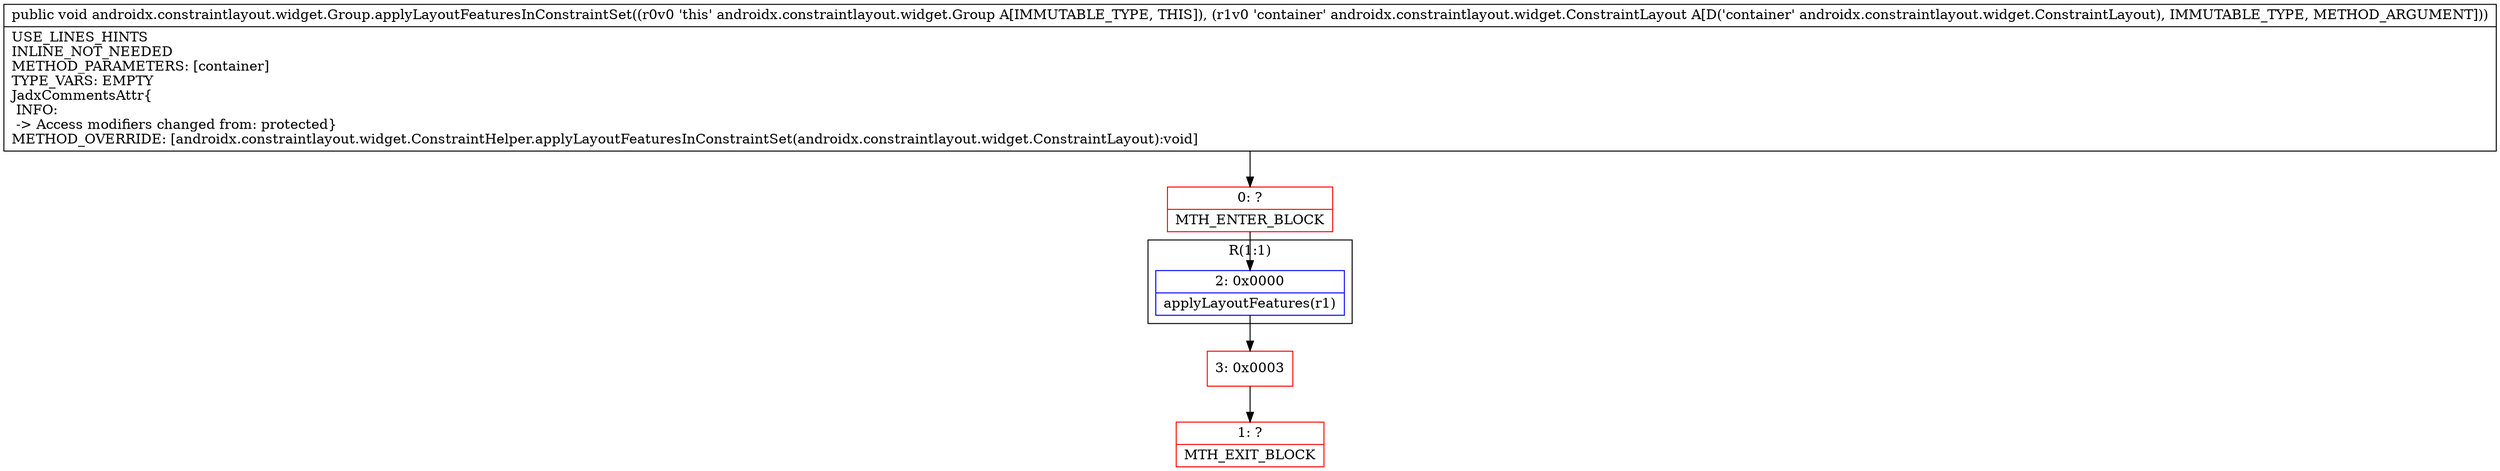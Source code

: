 digraph "CFG forandroidx.constraintlayout.widget.Group.applyLayoutFeaturesInConstraintSet(Landroidx\/constraintlayout\/widget\/ConstraintLayout;)V" {
subgraph cluster_Region_889633617 {
label = "R(1:1)";
node [shape=record,color=blue];
Node_2 [shape=record,label="{2\:\ 0x0000|applyLayoutFeatures(r1)\l}"];
}
Node_0 [shape=record,color=red,label="{0\:\ ?|MTH_ENTER_BLOCK\l}"];
Node_3 [shape=record,color=red,label="{3\:\ 0x0003}"];
Node_1 [shape=record,color=red,label="{1\:\ ?|MTH_EXIT_BLOCK\l}"];
MethodNode[shape=record,label="{public void androidx.constraintlayout.widget.Group.applyLayoutFeaturesInConstraintSet((r0v0 'this' androidx.constraintlayout.widget.Group A[IMMUTABLE_TYPE, THIS]), (r1v0 'container' androidx.constraintlayout.widget.ConstraintLayout A[D('container' androidx.constraintlayout.widget.ConstraintLayout), IMMUTABLE_TYPE, METHOD_ARGUMENT]))  | USE_LINES_HINTS\lINLINE_NOT_NEEDED\lMETHOD_PARAMETERS: [container]\lTYPE_VARS: EMPTY\lJadxCommentsAttr\{\l INFO: \l \-\> Access modifiers changed from: protected\}\lMETHOD_OVERRIDE: [androidx.constraintlayout.widget.ConstraintHelper.applyLayoutFeaturesInConstraintSet(androidx.constraintlayout.widget.ConstraintLayout):void]\l}"];
MethodNode -> Node_0;Node_2 -> Node_3;
Node_0 -> Node_2;
Node_3 -> Node_1;
}

